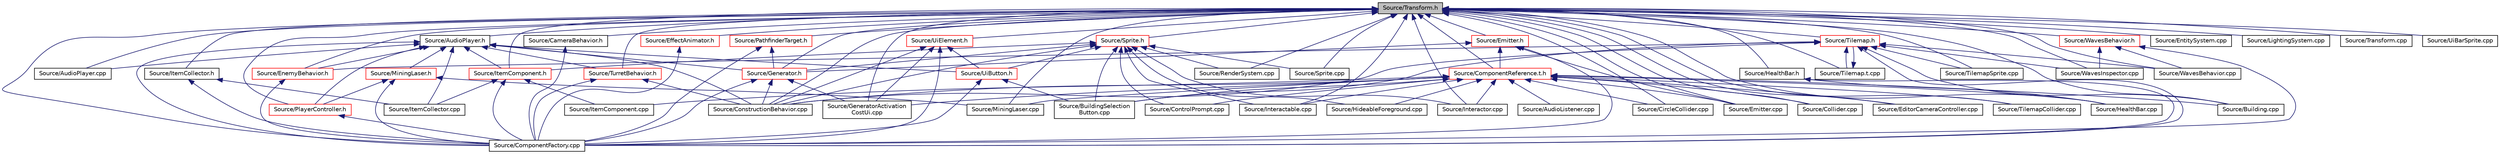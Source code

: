 digraph "Source/Transform.h"
{
 // LATEX_PDF_SIZE
  edge [fontname="Helvetica",fontsize="10",labelfontname="Helvetica",labelfontsize="10"];
  node [fontname="Helvetica",fontsize="10",shape=record];
  Node1 [label="Source/Transform.h",height=0.2,width=0.4,color="black", fillcolor="grey75", style="filled", fontcolor="black",tooltip="Transform."];
  Node1 -> Node2 [dir="back",color="midnightblue",fontsize="10",style="solid"];
  Node2 [label="Source/AudioPlayer.cpp",height=0.2,width=0.4,color="black", fillcolor="white", style="filled",URL="$AudioPlayer_8cpp.html",tooltip="Component that plays audio."];
  Node1 -> Node3 [dir="back",color="midnightblue",fontsize="10",style="solid"];
  Node3 [label="Source/AudioPlayer.h",height=0.2,width=0.4,color="black", fillcolor="white", style="filled",URL="$AudioPlayer_8h.html",tooltip="Component that plays audio."];
  Node3 -> Node2 [dir="back",color="midnightblue",fontsize="10",style="solid"];
  Node3 -> Node4 [dir="back",color="midnightblue",fontsize="10",style="solid"];
  Node4 [label="Source/ComponentFactory.cpp",height=0.2,width=0.4,color="black", fillcolor="white", style="filled",URL="$ComponentFactory_8cpp.html",tooltip="Definitions for the component factory class."];
  Node3 -> Node5 [dir="back",color="midnightblue",fontsize="10",style="solid"];
  Node5 [label="Source/ConstructionBehavior.cpp",height=0.2,width=0.4,color="black", fillcolor="white", style="filled",URL="$ConstructionBehavior_8cpp.html",tooltip="handles the construction of towers and modification of terrain"];
  Node3 -> Node6 [dir="back",color="midnightblue",fontsize="10",style="solid"];
  Node6 [label="Source/EnemyBehavior.h",height=0.2,width=0.4,color="red", fillcolor="white", style="filled",URL="$EnemyBehavior_8h_source.html",tooltip=" "];
  Node6 -> Node4 [dir="back",color="midnightblue",fontsize="10",style="solid"];
  Node3 -> Node10 [dir="back",color="midnightblue",fontsize="10",style="solid"];
  Node10 [label="Source/Generator.h",height=0.2,width=0.4,color="red", fillcolor="white", style="filled",URL="$Generator_8h_source.html",tooltip=" "];
  Node10 -> Node4 [dir="back",color="midnightblue",fontsize="10",style="solid"];
  Node10 -> Node5 [dir="back",color="midnightblue",fontsize="10",style="solid"];
  Node10 -> Node11 [dir="back",color="midnightblue",fontsize="10",style="solid"];
  Node11 [label="Source/GeneratorActivation\lCostUi.cpp",height=0.2,width=0.4,color="black", fillcolor="white", style="filled",URL="$GeneratorActivationCostUi_8cpp.html",tooltip="displays the costs of activating generators"];
  Node3 -> Node12 [dir="back",color="midnightblue",fontsize="10",style="solid"];
  Node12 [label="Source/ItemCollector.cpp",height=0.2,width=0.4,color="black", fillcolor="white", style="filled",URL="$ItemCollector_8cpp.html",tooltip="Component that attracts and collects item entities in the world."];
  Node3 -> Node13 [dir="back",color="midnightblue",fontsize="10",style="solid"];
  Node13 [label="Source/ItemComponent.h",height=0.2,width=0.4,color="red", fillcolor="white", style="filled",URL="$ItemComponent_8h.html",tooltip="Item in the world that can be picked up."];
  Node13 -> Node4 [dir="back",color="midnightblue",fontsize="10",style="solid"];
  Node13 -> Node12 [dir="back",color="midnightblue",fontsize="10",style="solid"];
  Node13 -> Node14 [dir="back",color="midnightblue",fontsize="10",style="solid"];
  Node14 [label="Source/ItemComponent.cpp",height=0.2,width=0.4,color="black", fillcolor="white", style="filled",URL="$ItemComponent_8cpp.html",tooltip="Item in the world that can be picked up."];
  Node3 -> Node15 [dir="back",color="midnightblue",fontsize="10",style="solid"];
  Node15 [label="Source/MiningLaser.h",height=0.2,width=0.4,color="red", fillcolor="white", style="filled",URL="$MiningLaser_8h.html",tooltip="Digging laser controllable by an entity."];
  Node15 -> Node4 [dir="back",color="midnightblue",fontsize="10",style="solid"];
  Node15 -> Node18 [dir="back",color="midnightblue",fontsize="10",style="solid"];
  Node18 [label="Source/MiningLaser.cpp",height=0.2,width=0.4,color="black", fillcolor="white", style="filled",URL="$MiningLaser_8cpp.html",tooltip="Digging laser controllable by an entity."];
  Node15 -> Node19 [dir="back",color="midnightblue",fontsize="10",style="solid"];
  Node19 [label="Source/PlayerController.h",height=0.2,width=0.4,color="red", fillcolor="white", style="filled",URL="$PlayerController_8h.html",tooltip="PlayerController Behaviour Class."];
  Node19 -> Node4 [dir="back",color="midnightblue",fontsize="10",style="solid"];
  Node3 -> Node19 [dir="back",color="midnightblue",fontsize="10",style="solid"];
  Node3 -> Node20 [dir="back",color="midnightblue",fontsize="10",style="solid"];
  Node20 [label="Source/TurretBehavior.h",height=0.2,width=0.4,color="red", fillcolor="white", style="filled",URL="$TurretBehavior_8h_source.html",tooltip=" "];
  Node20 -> Node4 [dir="back",color="midnightblue",fontsize="10",style="solid"];
  Node20 -> Node5 [dir="back",color="midnightblue",fontsize="10",style="solid"];
  Node3 -> Node21 [dir="back",color="midnightblue",fontsize="10",style="solid"];
  Node21 [label="Source/UiButton.h",height=0.2,width=0.4,color="red", fillcolor="white", style="filled",URL="$UiButton_8h.html",tooltip="Ui Button that sends an event when clicked."];
  Node21 -> Node22 [dir="back",color="midnightblue",fontsize="10",style="solid"];
  Node22 [label="Source/BuildingSelection\lButton.cpp",height=0.2,width=0.4,color="black", fillcolor="white", style="filled",URL="$BuildingSelectionButton_8cpp.html",tooltip="button that selects which building the ConstructionManager should place"];
  Node21 -> Node4 [dir="back",color="midnightblue",fontsize="10",style="solid"];
  Node1 -> Node23 [dir="back",color="midnightblue",fontsize="10",style="solid"];
  Node23 [label="Source/Building.cpp",height=0.2,width=0.4,color="black", fillcolor="white", style="filled",URL="$Building_8cpp.html",tooltip="Building Component Class."];
  Node1 -> Node24 [dir="back",color="midnightblue",fontsize="10",style="solid"];
  Node24 [label="Source/CameraBehavior.h",height=0.2,width=0.4,color="black", fillcolor="white", style="filled",URL="$CameraBehavior_8h_source.html",tooltip=" "];
  Node24 -> Node4 [dir="back",color="midnightblue",fontsize="10",style="solid"];
  Node1 -> Node25 [dir="back",color="midnightblue",fontsize="10",style="solid"];
  Node25 [label="Source/CircleCollider.cpp",height=0.2,width=0.4,color="black", fillcolor="white", style="filled",URL="$CircleCollider_8cpp.html",tooltip="Circle-shaped collider."];
  Node1 -> Node26 [dir="back",color="midnightblue",fontsize="10",style="solid"];
  Node26 [label="Source/Collider.cpp",height=0.2,width=0.4,color="black", fillcolor="white", style="filled",URL="$Collider_8cpp.html",tooltip="Base component for detecting collisions."];
  Node1 -> Node4 [dir="back",color="midnightblue",fontsize="10",style="solid"];
  Node1 -> Node27 [dir="back",color="midnightblue",fontsize="10",style="solid"];
  Node27 [label="Source/ComponentReference.t.h",height=0.2,width=0.4,color="red", fillcolor="white", style="filled",URL="$ComponentReference_8t_8h.html",tooltip="a reference to a component in the scene"];
  Node27 -> Node28 [dir="back",color="midnightblue",fontsize="10",style="solid"];
  Node28 [label="Source/AudioListener.cpp",height=0.2,width=0.4,color="black", fillcolor="white", style="filled",URL="$AudioListener_8cpp.html",tooltip="Component that picks up spatial audio."];
  Node27 -> Node23 [dir="back",color="midnightblue",fontsize="10",style="solid"];
  Node27 -> Node22 [dir="back",color="midnightblue",fontsize="10",style="solid"];
  Node27 -> Node25 [dir="back",color="midnightblue",fontsize="10",style="solid"];
  Node27 -> Node26 [dir="back",color="midnightblue",fontsize="10",style="solid"];
  Node27 -> Node5 [dir="back",color="midnightblue",fontsize="10",style="solid"];
  Node27 -> Node29 [dir="back",color="midnightblue",fontsize="10",style="solid"];
  Node29 [label="Source/ControlPrompt.cpp",height=0.2,width=0.4,color="black", fillcolor="white", style="filled",URL="$ControlPrompt_8cpp.html",tooltip="Displays a control prompt for an ActionReference."];
  Node27 -> Node30 [dir="back",color="midnightblue",fontsize="10",style="solid"];
  Node30 [label="Source/EditorCameraController.cpp",height=0.2,width=0.4,color="black", fillcolor="white", style="filled",URL="$EditorCameraController_8cpp.html",tooltip="controls the camera while in the editor"];
  Node27 -> Node31 [dir="back",color="midnightblue",fontsize="10",style="solid"];
  Node31 [label="Source/Emitter.cpp",height=0.2,width=0.4,color="black", fillcolor="white", style="filled",URL="$Emitter_8cpp.html",tooltip="Controls timing of particle emissions, and their init data."];
  Node27 -> Node11 [dir="back",color="midnightblue",fontsize="10",style="solid"];
  Node27 -> Node32 [dir="back",color="midnightblue",fontsize="10",style="solid"];
  Node32 [label="Source/HealthBar.cpp",height=0.2,width=0.4,color="black", fillcolor="white", style="filled",URL="$HealthBar_8cpp.html",tooltip="health bar UI that displays offset from an Entity with a Health component"];
  Node27 -> Node33 [dir="back",color="midnightblue",fontsize="10",style="solid"];
  Node33 [label="Source/HideableForeground.cpp",height=0.2,width=0.4,color="black", fillcolor="white", style="filled",URL="$HideableForeground_8cpp.html",tooltip="Component that hides an attached Sprite when it overlaps something."];
  Node27 -> Node34 [dir="back",color="midnightblue",fontsize="10",style="solid"];
  Node34 [label="Source/Interactable.cpp",height=0.2,width=0.4,color="black", fillcolor="white", style="filled",URL="$Interactable_8cpp.html",tooltip="Component which can be interacted with by pressing a button when nearby."];
  Node27 -> Node35 [dir="back",color="midnightblue",fontsize="10",style="solid"];
  Node35 [label="Source/Interactor.cpp",height=0.2,width=0.4,color="black", fillcolor="white", style="filled",URL="$Interactor_8cpp.html",tooltip="Behavior that can interact with nearby Interactable Components."];
  Node27 -> Node14 [dir="back",color="midnightblue",fontsize="10",style="solid"];
  Node27 -> Node18 [dir="back",color="midnightblue",fontsize="10",style="solid"];
  Node27 -> Node41 [dir="back",color="midnightblue",fontsize="10",style="solid"];
  Node41 [label="Source/TilemapCollider.cpp",height=0.2,width=0.4,color="black", fillcolor="white", style="filled",URL="$TilemapCollider_8cpp.html",tooltip="tilemap collider"];
  Node1 -> Node5 [dir="back",color="midnightblue",fontsize="10",style="solid"];
  Node1 -> Node30 [dir="back",color="midnightblue",fontsize="10",style="solid"];
  Node1 -> Node45 [dir="back",color="midnightblue",fontsize="10",style="solid"];
  Node45 [label="Source/EffectAnimator.h",height=0.2,width=0.4,color="red", fillcolor="white", style="filled",URL="$EffectAnimator_8h.html",tooltip="Component that animates a Transform's matrix."];
  Node45 -> Node4 [dir="back",color="midnightblue",fontsize="10",style="solid"];
  Node1 -> Node31 [dir="back",color="midnightblue",fontsize="10",style="solid"];
  Node1 -> Node47 [dir="back",color="midnightblue",fontsize="10",style="solid"];
  Node47 [label="Source/Emitter.h",height=0.2,width=0.4,color="red", fillcolor="white", style="filled",URL="$Emitter_8h.html",tooltip="Controls timing of particle emissions, and their init data."];
  Node47 -> Node4 [dir="back",color="midnightblue",fontsize="10",style="solid"];
  Node47 -> Node27 [dir="back",color="midnightblue",fontsize="10",style="solid"];
  Node47 -> Node31 [dir="back",color="midnightblue",fontsize="10",style="solid"];
  Node47 -> Node10 [dir="back",color="midnightblue",fontsize="10",style="solid"];
  Node1 -> Node6 [dir="back",color="midnightblue",fontsize="10",style="solid"];
  Node1 -> Node50 [dir="back",color="midnightblue",fontsize="10",style="solid"];
  Node50 [label="Source/EntitySystem.cpp",height=0.2,width=0.4,color="black", fillcolor="white", style="filled",URL="$EntitySystem_8cpp.html",tooltip="System that manages the storing and handling of Entities."];
  Node1 -> Node10 [dir="back",color="midnightblue",fontsize="10",style="solid"];
  Node1 -> Node11 [dir="back",color="midnightblue",fontsize="10",style="solid"];
  Node1 -> Node32 [dir="back",color="midnightblue",fontsize="10",style="solid"];
  Node1 -> Node51 [dir="back",color="midnightblue",fontsize="10",style="solid"];
  Node51 [label="Source/HealthBar.h",height=0.2,width=0.4,color="black", fillcolor="white", style="filled",URL="$HealthBar_8h.html",tooltip="health bar UI that displays offset from an Entity with a Health component"];
  Node51 -> Node4 [dir="back",color="midnightblue",fontsize="10",style="solid"];
  Node51 -> Node32 [dir="back",color="midnightblue",fontsize="10",style="solid"];
  Node1 -> Node34 [dir="back",color="midnightblue",fontsize="10",style="solid"];
  Node1 -> Node35 [dir="back",color="midnightblue",fontsize="10",style="solid"];
  Node1 -> Node52 [dir="back",color="midnightblue",fontsize="10",style="solid"];
  Node52 [label="Source/ItemCollector.h",height=0.2,width=0.4,color="black", fillcolor="white", style="filled",URL="$ItemCollector_8h.html",tooltip="Component that attracts and collects item entities in the world."];
  Node52 -> Node4 [dir="back",color="midnightblue",fontsize="10",style="solid"];
  Node52 -> Node12 [dir="back",color="midnightblue",fontsize="10",style="solid"];
  Node1 -> Node13 [dir="back",color="midnightblue",fontsize="10",style="solid"];
  Node1 -> Node53 [dir="back",color="midnightblue",fontsize="10",style="solid"];
  Node53 [label="Source/LightingSystem.cpp",height=0.2,width=0.4,color="black", fillcolor="white", style="filled",URL="$LightingSystem_8cpp.html",tooltip="Renders lights in the scene."];
  Node1 -> Node18 [dir="back",color="midnightblue",fontsize="10",style="solid"];
  Node1 -> Node54 [dir="back",color="midnightblue",fontsize="10",style="solid"];
  Node54 [label="Source/PathfinderTarget.h",height=0.2,width=0.4,color="red", fillcolor="white", style="filled",URL="$PathfinderTarget_8h.html",tooltip="Marks parent entity as a target for the enemies."];
  Node54 -> Node4 [dir="back",color="midnightblue",fontsize="10",style="solid"];
  Node54 -> Node10 [dir="back",color="midnightblue",fontsize="10",style="solid"];
  Node1 -> Node19 [dir="back",color="midnightblue",fontsize="10",style="solid"];
  Node1 -> Node60 [dir="back",color="midnightblue",fontsize="10",style="solid"];
  Node60 [label="Source/RenderSystem.cpp",height=0.2,width=0.4,color="black", fillcolor="white", style="filled",URL="$RenderSystem_8cpp.html",tooltip="System responsible for drawing sprites and basic shapes."];
  Node1 -> Node61 [dir="back",color="midnightblue",fontsize="10",style="solid"];
  Node61 [label="Source/Sprite.cpp",height=0.2,width=0.4,color="black", fillcolor="white", style="filled",URL="$Sprite_8cpp.html",tooltip="Implementation of Sprite component."];
  Node1 -> Node62 [dir="back",color="midnightblue",fontsize="10",style="solid"];
  Node62 [label="Source/Sprite.h",height=0.2,width=0.4,color="red", fillcolor="white", style="filled",URL="$Sprite_8h_source.html",tooltip=" "];
  Node62 -> Node22 [dir="back",color="midnightblue",fontsize="10",style="solid"];
  Node62 -> Node5 [dir="back",color="midnightblue",fontsize="10",style="solid"];
  Node62 -> Node29 [dir="back",color="midnightblue",fontsize="10",style="solid"];
  Node62 -> Node10 [dir="back",color="midnightblue",fontsize="10",style="solid"];
  Node62 -> Node33 [dir="back",color="midnightblue",fontsize="10",style="solid"];
  Node62 -> Node34 [dir="back",color="midnightblue",fontsize="10",style="solid"];
  Node62 -> Node35 [dir="back",color="midnightblue",fontsize="10",style="solid"];
  Node62 -> Node13 [dir="back",color="midnightblue",fontsize="10",style="solid"];
  Node62 -> Node60 [dir="back",color="midnightblue",fontsize="10",style="solid"];
  Node62 -> Node61 [dir="back",color="midnightblue",fontsize="10",style="solid"];
  Node62 -> Node21 [dir="back",color="midnightblue",fontsize="10",style="solid"];
  Node1 -> Node77 [dir="back",color="midnightblue",fontsize="10",style="solid"];
  Node77 [label="Source/Tilemap.h",height=0.2,width=0.4,color="red", fillcolor="white", style="filled",URL="$Tilemap_8h.html",tooltip="Tilemap component - loads and manages a tilemap array."];
  Node77 -> Node23 [dir="back",color="midnightblue",fontsize="10",style="solid"];
  Node77 -> Node22 [dir="back",color="midnightblue",fontsize="10",style="solid"];
  Node77 -> Node4 [dir="back",color="midnightblue",fontsize="10",style="solid"];
  Node77 -> Node5 [dir="back",color="midnightblue",fontsize="10",style="solid"];
  Node77 -> Node6 [dir="back",color="midnightblue",fontsize="10",style="solid"];
  Node77 -> Node81 [dir="back",color="midnightblue",fontsize="10",style="solid"];
  Node81 [label="Source/Tilemap.t.cpp",height=0.2,width=0.4,color="black", fillcolor="white", style="filled",URL="$Tilemap_8t_8cpp.html",tooltip="Tilemap component - loads and manages a tilemap array."];
  Node81 -> Node77 [dir="back",color="midnightblue",fontsize="10",style="solid"];
  Node77 -> Node75 [dir="back",color="midnightblue",fontsize="10",style="solid"];
  Node75 [label="Source/TilemapSprite.cpp",height=0.2,width=0.4,color="black", fillcolor="white", style="filled",URL="$TilemapSprite_8cpp.html",tooltip="A version of Sprite specifically for rendering tiles."];
  Node77 -> Node65 [dir="back",color="midnightblue",fontsize="10",style="solid"];
  Node65 [label="Source/WavesBehavior.cpp",height=0.2,width=0.4,color="black", fillcolor="white", style="filled",URL="$WavesBehavior_8cpp.html",tooltip="Definitions for wave and spawning behavior."];
  Node77 -> Node66 [dir="back",color="midnightblue",fontsize="10",style="solid"];
  Node66 [label="Source/WavesInspector.cpp",height=0.2,width=0.4,color="black", fillcolor="white", style="filled",URL="$WavesInspector_8cpp.html",tooltip="Definitions for wave and spawning editing in game."];
  Node1 -> Node81 [dir="back",color="midnightblue",fontsize="10",style="solid"];
  Node1 -> Node41 [dir="back",color="midnightblue",fontsize="10",style="solid"];
  Node1 -> Node75 [dir="back",color="midnightblue",fontsize="10",style="solid"];
  Node1 -> Node85 [dir="back",color="midnightblue",fontsize="10",style="solid"];
  Node85 [label="Source/Transform.cpp",height=0.2,width=0.4,color="black", fillcolor="white", style="filled",URL="$Transform_8cpp.html",tooltip="Function definitions for the Transform class."];
  Node1 -> Node20 [dir="back",color="midnightblue",fontsize="10",style="solid"];
  Node1 -> Node86 [dir="back",color="midnightblue",fontsize="10",style="solid"];
  Node86 [label="Source/UiBarSprite.cpp",height=0.2,width=0.4,color="black", fillcolor="white", style="filled",URL="$UiBarSprite_8cpp.html",tooltip="sprite that renders a ui bar"];
  Node1 -> Node87 [dir="back",color="midnightblue",fontsize="10",style="solid"];
  Node87 [label="Source/UiElement.h",height=0.2,width=0.4,color="red", fillcolor="white", style="filled",URL="$UiElement_8h.html",tooltip="Ui element component."];
  Node87 -> Node4 [dir="back",color="midnightblue",fontsize="10",style="solid"];
  Node87 -> Node5 [dir="back",color="midnightblue",fontsize="10",style="solid"];
  Node87 -> Node11 [dir="back",color="midnightblue",fontsize="10",style="solid"];
  Node87 -> Node21 [dir="back",color="midnightblue",fontsize="10",style="solid"];
  Node1 -> Node65 [dir="back",color="midnightblue",fontsize="10",style="solid"];
  Node1 -> Node88 [dir="back",color="midnightblue",fontsize="10",style="solid"];
  Node88 [label="Source/WavesBehavior.h",height=0.2,width=0.4,color="red", fillcolor="white", style="filled",URL="$WavesBehavior_8h_source.html",tooltip=" "];
  Node88 -> Node4 [dir="back",color="midnightblue",fontsize="10",style="solid"];
  Node88 -> Node65 [dir="back",color="midnightblue",fontsize="10",style="solid"];
  Node88 -> Node66 [dir="back",color="midnightblue",fontsize="10",style="solid"];
  Node1 -> Node66 [dir="back",color="midnightblue",fontsize="10",style="solid"];
}
